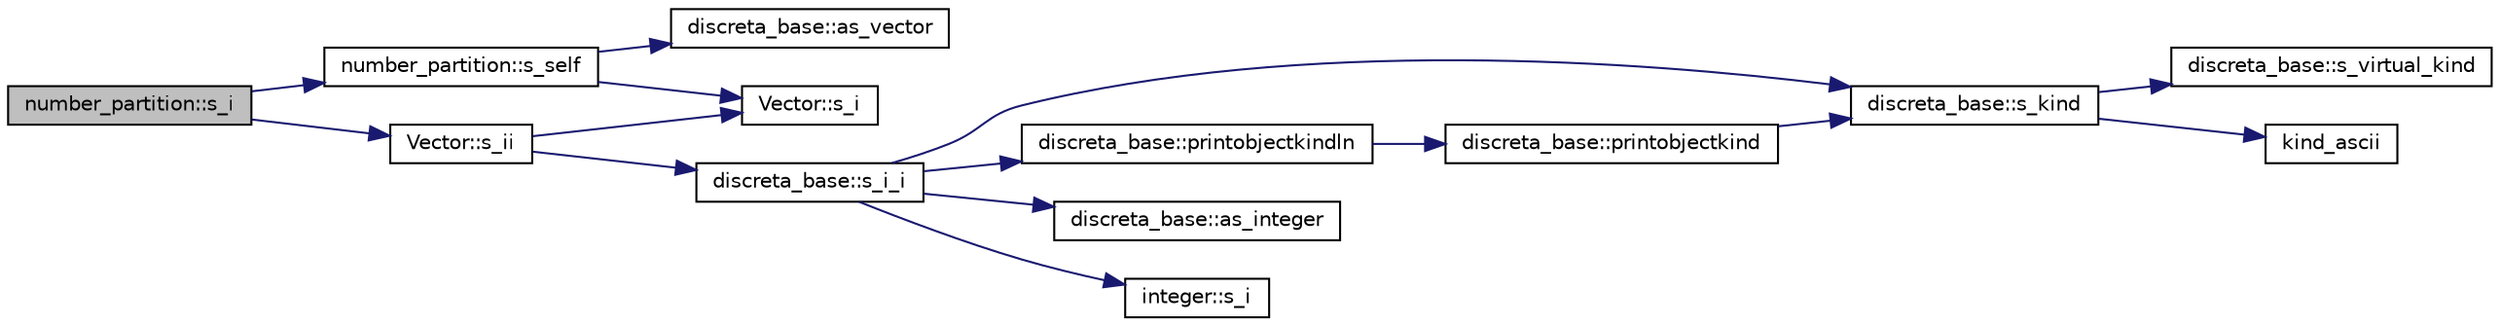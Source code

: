 digraph "number_partition::s_i"
{
  edge [fontname="Helvetica",fontsize="10",labelfontname="Helvetica",labelfontsize="10"];
  node [fontname="Helvetica",fontsize="10",shape=record];
  rankdir="LR";
  Node1225 [label="number_partition::s_i",height=0.2,width=0.4,color="black", fillcolor="grey75", style="filled", fontcolor="black"];
  Node1225 -> Node1226 [color="midnightblue",fontsize="10",style="solid",fontname="Helvetica"];
  Node1226 [label="number_partition::s_self",height=0.2,width=0.4,color="black", fillcolor="white", style="filled",URL="$df/d50/classnumber__partition.html#a341bbbb9aeb221d1052b029648141e37"];
  Node1226 -> Node1227 [color="midnightblue",fontsize="10",style="solid",fontname="Helvetica"];
  Node1227 [label="Vector::s_i",height=0.2,width=0.4,color="black", fillcolor="white", style="filled",URL="$d5/db2/class_vector.html#a1c4fe1752523df8119f70dd550244871"];
  Node1226 -> Node1228 [color="midnightblue",fontsize="10",style="solid",fontname="Helvetica"];
  Node1228 [label="discreta_base::as_vector",height=0.2,width=0.4,color="black", fillcolor="white", style="filled",URL="$d7/d71/classdiscreta__base.html#a7bdd6cae39c380b128ee9e17e42cf020"];
  Node1225 -> Node1229 [color="midnightblue",fontsize="10",style="solid",fontname="Helvetica"];
  Node1229 [label="Vector::s_ii",height=0.2,width=0.4,color="black", fillcolor="white", style="filled",URL="$d5/db2/class_vector.html#a75d4942cc7b9794717b4846c10520db8"];
  Node1229 -> Node1227 [color="midnightblue",fontsize="10",style="solid",fontname="Helvetica"];
  Node1229 -> Node1230 [color="midnightblue",fontsize="10",style="solid",fontname="Helvetica"];
  Node1230 [label="discreta_base::s_i_i",height=0.2,width=0.4,color="black", fillcolor="white", style="filled",URL="$d7/d71/classdiscreta__base.html#aadb92c01fbe69b3034b0214b33fbc735"];
  Node1230 -> Node1231 [color="midnightblue",fontsize="10",style="solid",fontname="Helvetica"];
  Node1231 [label="discreta_base::s_kind",height=0.2,width=0.4,color="black", fillcolor="white", style="filled",URL="$d7/d71/classdiscreta__base.html#a8a830025c74adbbc3362418a7c2ba157"];
  Node1231 -> Node1232 [color="midnightblue",fontsize="10",style="solid",fontname="Helvetica"];
  Node1232 [label="discreta_base::s_virtual_kind",height=0.2,width=0.4,color="black", fillcolor="white", style="filled",URL="$d7/d71/classdiscreta__base.html#a52778a6d6943a468be083d0785d418fb"];
  Node1231 -> Node1233 [color="midnightblue",fontsize="10",style="solid",fontname="Helvetica"];
  Node1233 [label="kind_ascii",height=0.2,width=0.4,color="black", fillcolor="white", style="filled",URL="$d9/d60/discreta_8h.html#ad0ce825a9f29bc6cec27e1b64cfe27bf"];
  Node1230 -> Node1234 [color="midnightblue",fontsize="10",style="solid",fontname="Helvetica"];
  Node1234 [label="discreta_base::printobjectkindln",height=0.2,width=0.4,color="black", fillcolor="white", style="filled",URL="$d7/d71/classdiscreta__base.html#a677ccc8f392ebedde05e453f8cf59559"];
  Node1234 -> Node1235 [color="midnightblue",fontsize="10",style="solid",fontname="Helvetica"];
  Node1235 [label="discreta_base::printobjectkind",height=0.2,width=0.4,color="black", fillcolor="white", style="filled",URL="$d7/d71/classdiscreta__base.html#aa75a1314aa706909b029664944904231"];
  Node1235 -> Node1231 [color="midnightblue",fontsize="10",style="solid",fontname="Helvetica"];
  Node1230 -> Node1236 [color="midnightblue",fontsize="10",style="solid",fontname="Helvetica"];
  Node1236 [label="discreta_base::as_integer",height=0.2,width=0.4,color="black", fillcolor="white", style="filled",URL="$d7/d71/classdiscreta__base.html#a00d7691eaf874fd283d942692fe8dd26"];
  Node1230 -> Node1237 [color="midnightblue",fontsize="10",style="solid",fontname="Helvetica"];
  Node1237 [label="integer::s_i",height=0.2,width=0.4,color="black", fillcolor="white", style="filled",URL="$d0/de5/classinteger.html#adf28e9f94d4c844adaa950deeb80b904"];
}
